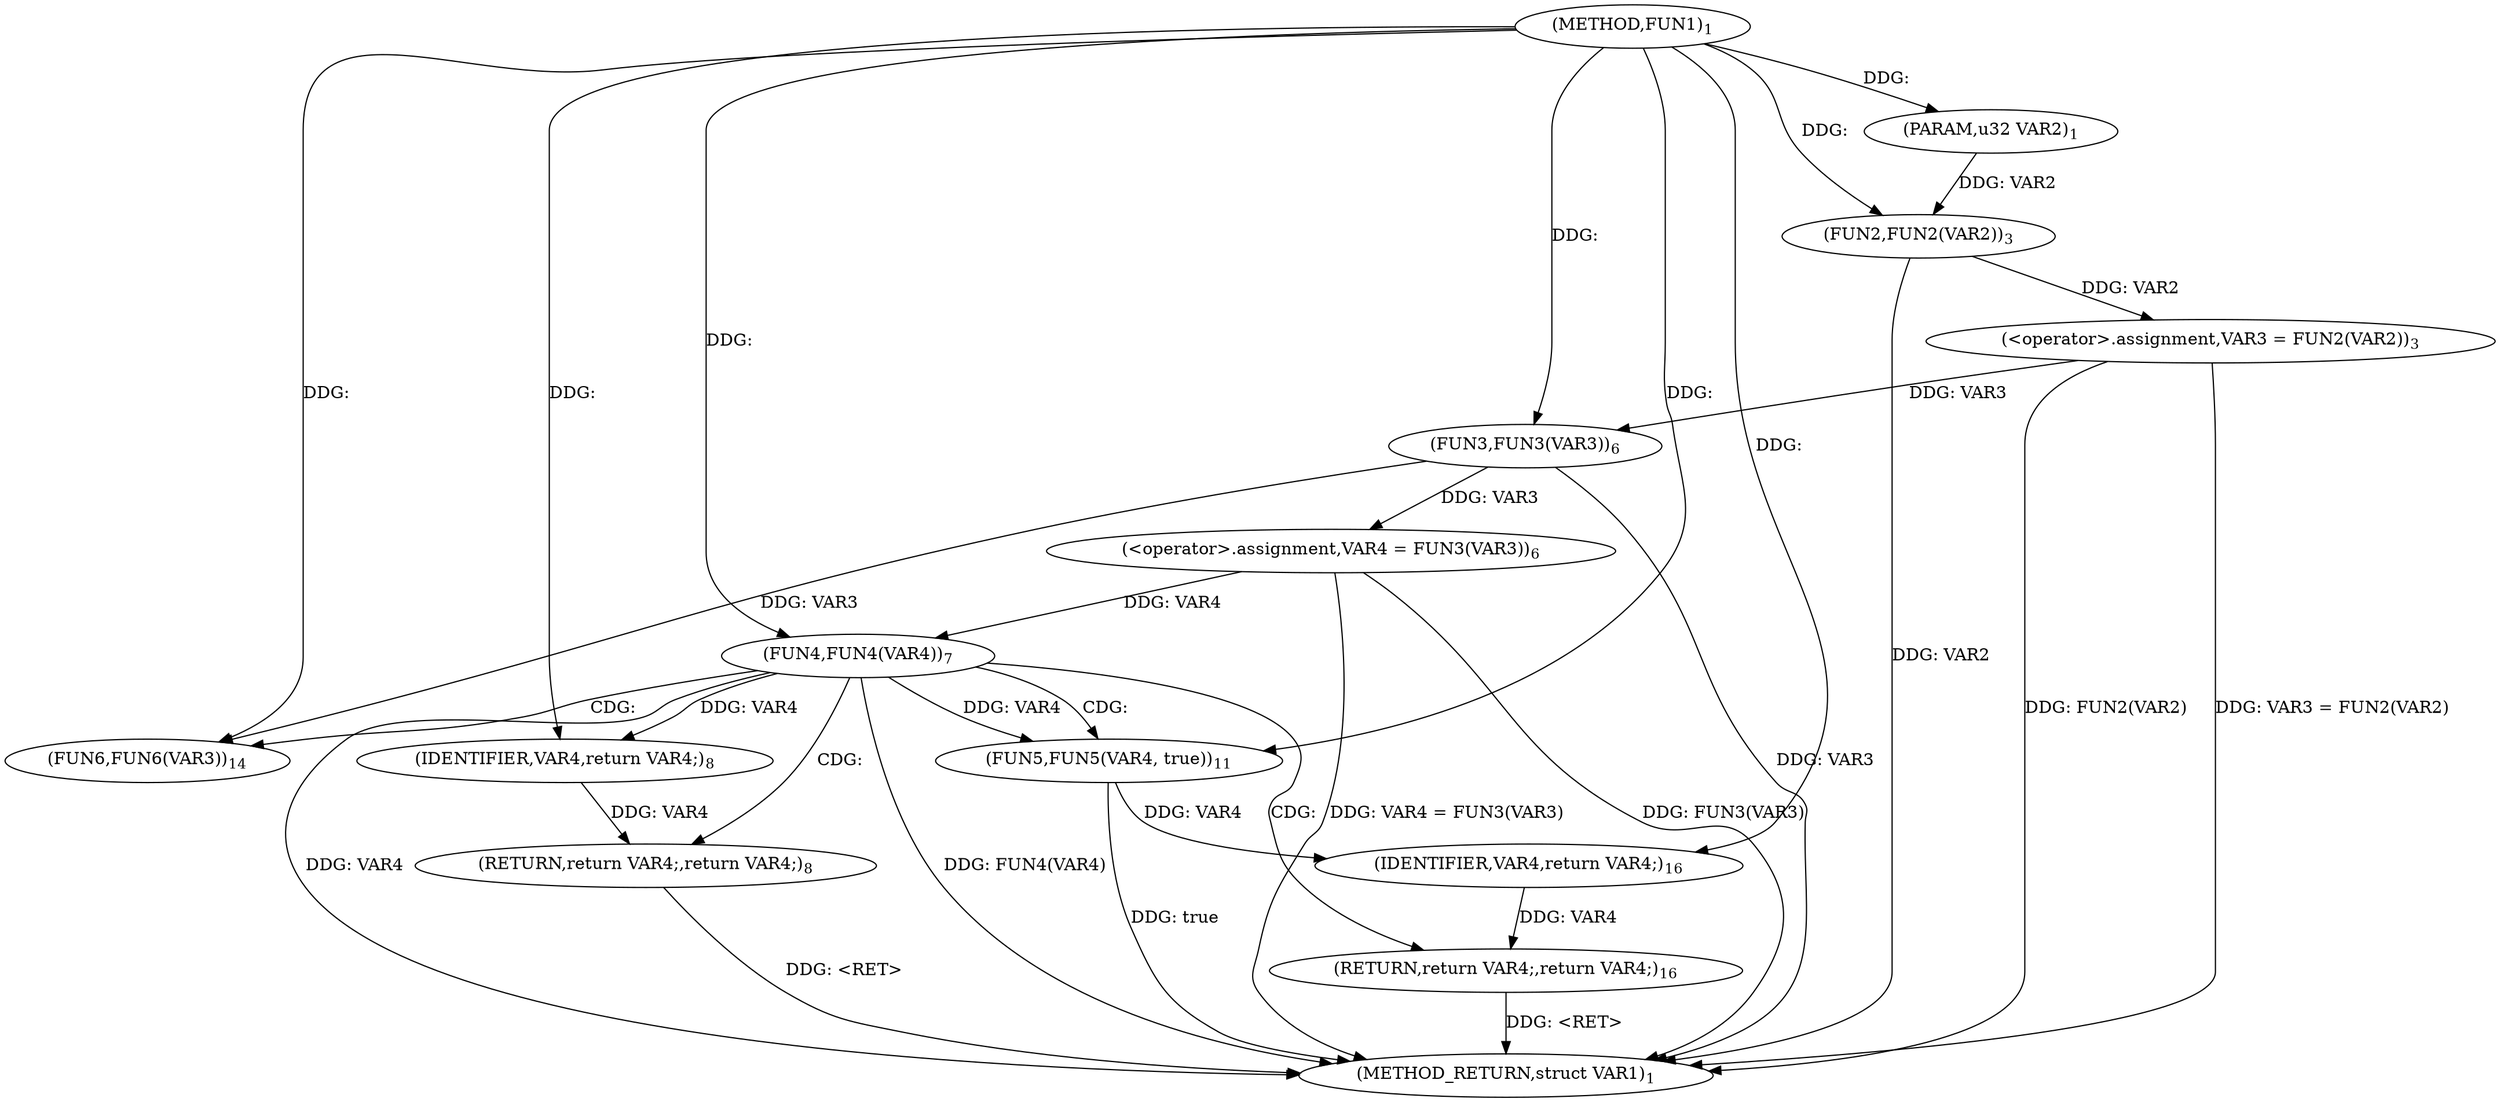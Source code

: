 digraph "FUN1" {  
"8" [label = <(METHOD,FUN1)<SUB>1</SUB>> ]
"34" [label = <(METHOD_RETURN,struct VAR1)<SUB>1</SUB>> ]
"9" [label = <(PARAM,u32 VAR2)<SUB>1</SUB>> ]
"12" [label = <(&lt;operator&gt;.assignment,VAR3 = FUN2(VAR2))<SUB>3</SUB>> ]
"17" [label = <(&lt;operator&gt;.assignment,VAR4 = FUN3(VAR3))<SUB>6</SUB>> ]
"27" [label = <(FUN5,FUN5(VAR4, true))<SUB>11</SUB>> ]
"30" [label = <(FUN6,FUN6(VAR3))<SUB>14</SUB>> ]
"32" [label = <(RETURN,return VAR4;,return VAR4;)<SUB>16</SUB>> ]
"22" [label = <(FUN4,FUN4(VAR4))<SUB>7</SUB>> ]
"33" [label = <(IDENTIFIER,VAR4,return VAR4;)<SUB>16</SUB>> ]
"14" [label = <(FUN2,FUN2(VAR2))<SUB>3</SUB>> ]
"19" [label = <(FUN3,FUN3(VAR3))<SUB>6</SUB>> ]
"25" [label = <(RETURN,return VAR4;,return VAR4;)<SUB>8</SUB>> ]
"26" [label = <(IDENTIFIER,VAR4,return VAR4;)<SUB>8</SUB>> ]
  "25" -> "34"  [ label = "DDG: &lt;RET&gt;"] 
  "32" -> "34"  [ label = "DDG: &lt;RET&gt;"] 
  "14" -> "34"  [ label = "DDG: VAR2"] 
  "12" -> "34"  [ label = "DDG: FUN2(VAR2)"] 
  "12" -> "34"  [ label = "DDG: VAR3 = FUN2(VAR2)"] 
  "19" -> "34"  [ label = "DDG: VAR3"] 
  "17" -> "34"  [ label = "DDG: FUN3(VAR3)"] 
  "17" -> "34"  [ label = "DDG: VAR4 = FUN3(VAR3)"] 
  "22" -> "34"  [ label = "DDG: VAR4"] 
  "22" -> "34"  [ label = "DDG: FUN4(VAR4)"] 
  "27" -> "34"  [ label = "DDG: true"] 
  "8" -> "9"  [ label = "DDG: "] 
  "14" -> "12"  [ label = "DDG: VAR2"] 
  "19" -> "17"  [ label = "DDG: VAR3"] 
  "33" -> "32"  [ label = "DDG: VAR4"] 
  "22" -> "27"  [ label = "DDG: VAR4"] 
  "8" -> "27"  [ label = "DDG: "] 
  "19" -> "30"  [ label = "DDG: VAR3"] 
  "8" -> "30"  [ label = "DDG: "] 
  "27" -> "33"  [ label = "DDG: VAR4"] 
  "8" -> "33"  [ label = "DDG: "] 
  "9" -> "14"  [ label = "DDG: VAR2"] 
  "8" -> "14"  [ label = "DDG: "] 
  "12" -> "19"  [ label = "DDG: VAR3"] 
  "8" -> "19"  [ label = "DDG: "] 
  "17" -> "22"  [ label = "DDG: VAR4"] 
  "8" -> "22"  [ label = "DDG: "] 
  "26" -> "25"  [ label = "DDG: VAR4"] 
  "22" -> "26"  [ label = "DDG: VAR4"] 
  "8" -> "26"  [ label = "DDG: "] 
  "22" -> "30"  [ label = "CDG: "] 
  "22" -> "25"  [ label = "CDG: "] 
  "22" -> "32"  [ label = "CDG: "] 
  "22" -> "27"  [ label = "CDG: "] 
}
